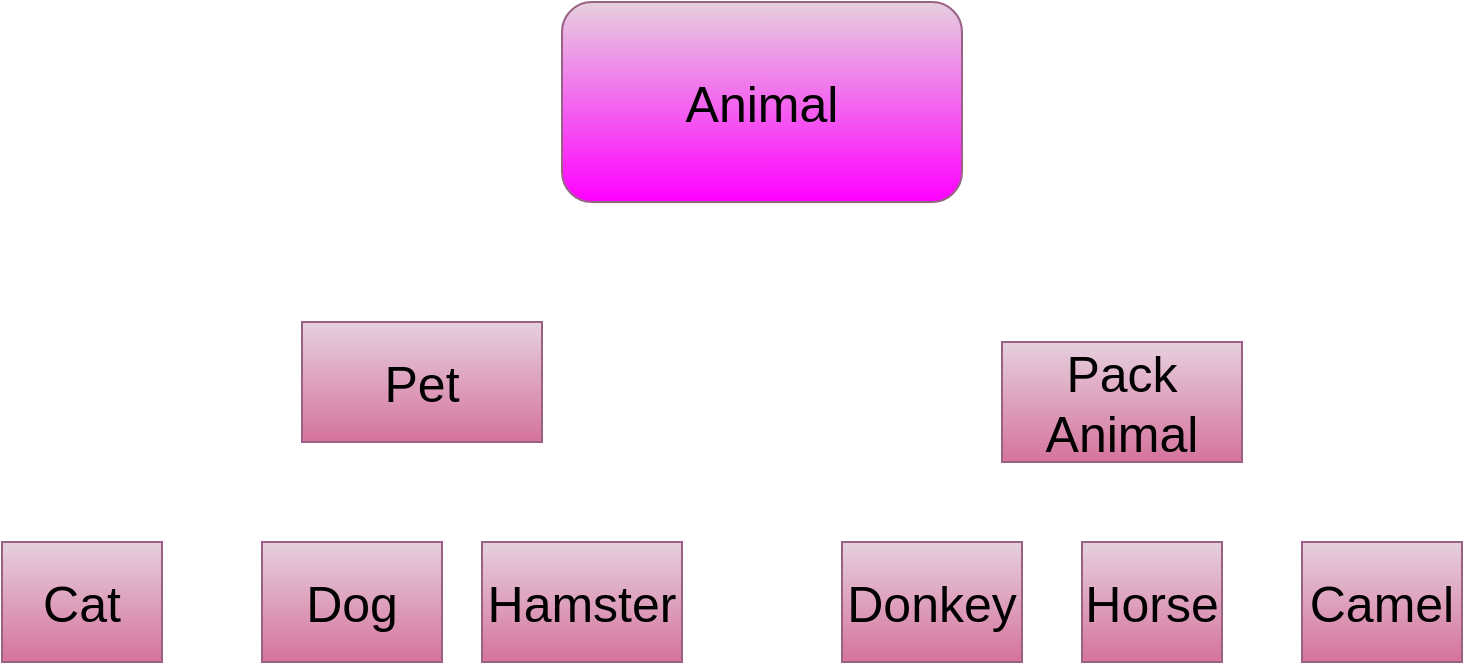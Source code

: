 <mxfile>
    <diagram id="1aKmvzn89xCvgq3HuIkQ" name="Page-1">
        <mxGraphModel dx="1233" dy="843" grid="1" gridSize="10" guides="1" tooltips="1" connect="1" arrows="1" fold="1" page="1" pageScale="1" pageWidth="827" pageHeight="1169" math="0" shadow="0">
            <root>
                <mxCell id="0"/>
                <mxCell id="1" parent="0"/>
                <mxCell id="2" value="&lt;font style=&quot;font-size: 25px;&quot;&gt;Animal&lt;/font&gt;" style="rounded=1;whiteSpace=wrap;html=1;fillColor=#e6d0de;strokeColor=#996185;gradientColor=#FF00FF;" vertex="1" parent="1">
                    <mxGeometry x="300" y="10" width="200" height="100" as="geometry"/>
                </mxCell>
                <mxCell id="3" value="Pack Animal" style="rounded=0;whiteSpace=wrap;html=1;fontSize=25;fillColor=#e6d0de;gradientColor=#d5739d;strokeColor=#996185;" vertex="1" parent="1">
                    <mxGeometry x="520" y="180" width="120" height="60" as="geometry"/>
                </mxCell>
                <mxCell id="4" value="Pet" style="rounded=0;whiteSpace=wrap;html=1;fontSize=25;fillColor=#e6d0de;strokeColor=#996185;gradientColor=#d5739d;" vertex="1" parent="1">
                    <mxGeometry x="170" y="170" width="120" height="60" as="geometry"/>
                </mxCell>
                <mxCell id="9" value="Cat" style="rounded=0;whiteSpace=wrap;html=1;fontSize=25;gradientColor=#d5739d;fillColor=#e6d0de;strokeColor=#996185;" vertex="1" parent="1">
                    <mxGeometry x="20" y="280" width="80" height="60" as="geometry"/>
                </mxCell>
                <mxCell id="10" value="Dog" style="rounded=0;whiteSpace=wrap;html=1;fontSize=25;gradientColor=#d5739d;fillColor=#e6d0de;strokeColor=#996185;" vertex="1" parent="1">
                    <mxGeometry x="150" y="280" width="90" height="60" as="geometry"/>
                </mxCell>
                <mxCell id="11" value="Hamster" style="rounded=0;whiteSpace=wrap;html=1;fontSize=25;gradientColor=#d5739d;fillColor=#e6d0de;strokeColor=#996185;" vertex="1" parent="1">
                    <mxGeometry x="260" y="280" width="100" height="60" as="geometry"/>
                </mxCell>
                <mxCell id="12" value="Horse" style="rounded=0;whiteSpace=wrap;html=1;fontSize=25;gradientColor=#d5739d;fillColor=#e6d0de;strokeColor=#996185;" vertex="1" parent="1">
                    <mxGeometry x="560" y="280" width="70" height="60" as="geometry"/>
                </mxCell>
                <mxCell id="13" value="Donkey" style="rounded=0;whiteSpace=wrap;html=1;fontSize=25;gradientColor=#d5739d;fillColor=#e6d0de;strokeColor=#996185;" vertex="1" parent="1">
                    <mxGeometry x="440" y="280" width="90" height="60" as="geometry"/>
                </mxCell>
                <mxCell id="14" value="Camel" style="rounded=0;whiteSpace=wrap;html=1;fontSize=25;gradientColor=#d5739d;fillColor=#e6d0de;strokeColor=#996185;" vertex="1" parent="1">
                    <mxGeometry x="670" y="280" width="80" height="60" as="geometry"/>
                </mxCell>
            </root>
        </mxGraphModel>
    </diagram>
</mxfile>